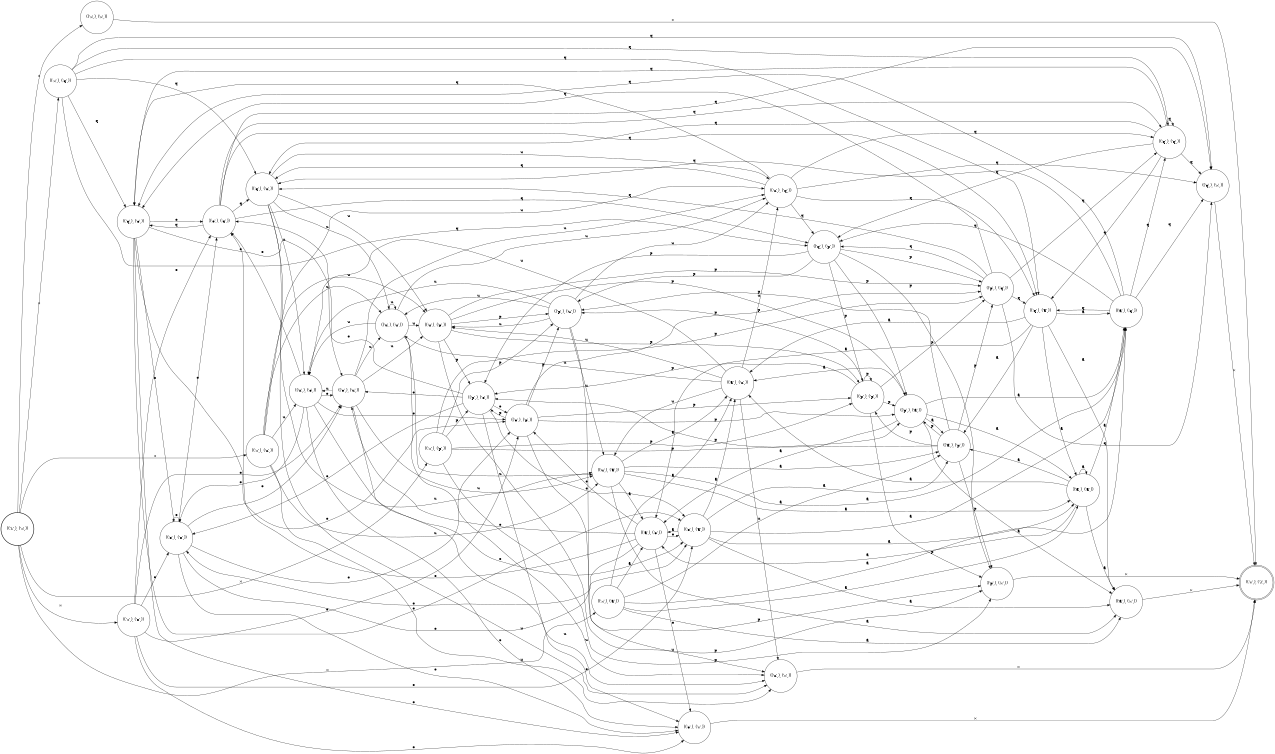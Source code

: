 digraph FST {
rankdir = LR;
size = "8.5,11";
center = 1;
orientation = Portrait;
ranksep = "0.4";
nodesep = "0.25";
0 [label = "(('λ',), ('⋊',))", shape = circle, style = bold, fontsize = 14]
	0 -> 1 [label = "⋊", fontsize = 14];
	0 -> 2 [label = "⋊", fontsize = 14];
	0 -> 3 [label = "⋊", fontsize = 14];
	0 -> 4 [label = "⋊", fontsize = 14];
	0 -> 5 [label = "⋊", fontsize = 14];
	0 -> 6 [label = "⋊", fontsize = 14];
1 [label = "(('⋊',), ('q',))", shape = circle, style = solid, fontsize = 14]
	1 -> 7 [label = "q", fontsize = 14];
	1 -> 8 [label = "q", fontsize = 14];
	1 -> 9 [label = "q", fontsize = 14];
	1 -> 10 [label = "q", fontsize = 14];
	1 -> 11 [label = "q", fontsize = 14];
	1 -> 12 [label = "q", fontsize = 14];
2 [label = "(('⋊',), ('a',))", shape = circle, style = solid, fontsize = 14]
	2 -> 13 [label = "a", fontsize = 14];
	2 -> 14 [label = "a", fontsize = 14];
	2 -> 15 [label = "a", fontsize = 14];
	2 -> 16 [label = "a", fontsize = 14];
	2 -> 17 [label = "a", fontsize = 14];
	2 -> 18 [label = "a", fontsize = 14];
3 [label = "(('⋊',), ('⋉',))", shape = circle, style = solid, fontsize = 14]
	3 -> 37 [label = "⋉", fontsize = 14];
4 [label = "(('⋊',), ('o',))", shape = circle, style = solid, fontsize = 14]
	4 -> 19 [label = "o", fontsize = 14];
	4 -> 20 [label = "o", fontsize = 14];
	4 -> 21 [label = "o", fontsize = 14];
	4 -> 22 [label = "o", fontsize = 14];
	4 -> 23 [label = "o", fontsize = 14];
	4 -> 24 [label = "o", fontsize = 14];
5 [label = "(('⋊',), ('p',))", shape = circle, style = solid, fontsize = 14]
	5 -> 25 [label = "p", fontsize = 14];
	5 -> 26 [label = "p", fontsize = 14];
	5 -> 27 [label = "p", fontsize = 14];
	5 -> 28 [label = "p", fontsize = 14];
	5 -> 29 [label = "p", fontsize = 14];
	5 -> 30 [label = "p", fontsize = 14];
6 [label = "(('⋊',), ('u',))", shape = circle, style = solid, fontsize = 14]
	6 -> 31 [label = "u", fontsize = 14];
	6 -> 32 [label = "u", fontsize = 14];
	6 -> 33 [label = "u", fontsize = 14];
	6 -> 34 [label = "u", fontsize = 14];
	6 -> 35 [label = "u", fontsize = 14];
	6 -> 36 [label = "u", fontsize = 14];
7 [label = "(('q',), ('⋉',))", shape = circle, style = solid, fontsize = 14]
	7 -> 37 [label = "⋉", fontsize = 14];
8 [label = "(('q',), ('o',))", shape = circle, style = solid, fontsize = 14]
	8 -> 19 [label = "o", fontsize = 14];
	8 -> 20 [label = "o", fontsize = 14];
	8 -> 21 [label = "o", fontsize = 14];
	8 -> 22 [label = "o", fontsize = 14];
	8 -> 23 [label = "o", fontsize = 14];
	8 -> 24 [label = "o", fontsize = 14];
9 [label = "(('q',), ('q',))", shape = circle, style = solid, fontsize = 14]
	9 -> 7 [label = "q", fontsize = 14];
	9 -> 8 [label = "q", fontsize = 14];
	9 -> 9 [label = "q", fontsize = 14];
	9 -> 10 [label = "q", fontsize = 14];
	9 -> 11 [label = "q", fontsize = 14];
	9 -> 12 [label = "q", fontsize = 14];
10 [label = "(('q',), ('a',))", shape = circle, style = solid, fontsize = 14]
	10 -> 13 [label = "a", fontsize = 14];
	10 -> 14 [label = "a", fontsize = 14];
	10 -> 15 [label = "a", fontsize = 14];
	10 -> 16 [label = "a", fontsize = 14];
	10 -> 17 [label = "a", fontsize = 14];
	10 -> 18 [label = "a", fontsize = 14];
11 [label = "(('q',), ('p',))", shape = circle, style = solid, fontsize = 14]
	11 -> 25 [label = "p", fontsize = 14];
	11 -> 26 [label = "p", fontsize = 14];
	11 -> 27 [label = "p", fontsize = 14];
	11 -> 28 [label = "p", fontsize = 14];
	11 -> 29 [label = "p", fontsize = 14];
	11 -> 30 [label = "p", fontsize = 14];
12 [label = "(('q',), ('u',))", shape = circle, style = solid, fontsize = 14]
	12 -> 31 [label = "u", fontsize = 14];
	12 -> 32 [label = "u", fontsize = 14];
	12 -> 33 [label = "u", fontsize = 14];
	12 -> 34 [label = "u", fontsize = 14];
	12 -> 35 [label = "u", fontsize = 14];
	12 -> 36 [label = "u", fontsize = 14];
13 [label = "(('a',), ('⋉',))", shape = circle, style = solid, fontsize = 14]
	13 -> 37 [label = "⋉", fontsize = 14];
14 [label = "(('a',), ('o',))", shape = circle, style = solid, fontsize = 14]
	14 -> 19 [label = "o", fontsize = 14];
	14 -> 20 [label = "o", fontsize = 14];
	14 -> 21 [label = "o", fontsize = 14];
	14 -> 22 [label = "o", fontsize = 14];
	14 -> 23 [label = "o", fontsize = 14];
	14 -> 24 [label = "o", fontsize = 14];
15 [label = "(('a',), ('q',))", shape = circle, style = solid, fontsize = 14]
	15 -> 7 [label = "q", fontsize = 14];
	15 -> 8 [label = "q", fontsize = 14];
	15 -> 9 [label = "q", fontsize = 14];
	15 -> 10 [label = "q", fontsize = 14];
	15 -> 11 [label = "q", fontsize = 14];
	15 -> 12 [label = "q", fontsize = 14];
16 [label = "(('a',), ('a',))", shape = circle, style = solid, fontsize = 14]
	16 -> 13 [label = "a", fontsize = 14];
	16 -> 14 [label = "a", fontsize = 14];
	16 -> 15 [label = "a", fontsize = 14];
	16 -> 16 [label = "a", fontsize = 14];
	16 -> 17 [label = "a", fontsize = 14];
	16 -> 18 [label = "a", fontsize = 14];
17 [label = "(('a',), ('p',))", shape = circle, style = solid, fontsize = 14]
	17 -> 25 [label = "p", fontsize = 14];
	17 -> 26 [label = "p", fontsize = 14];
	17 -> 27 [label = "p", fontsize = 14];
	17 -> 28 [label = "p", fontsize = 14];
	17 -> 29 [label = "p", fontsize = 14];
	17 -> 30 [label = "p", fontsize = 14];
18 [label = "(('a',), ('u',))", shape = circle, style = solid, fontsize = 14]
	18 -> 31 [label = "u", fontsize = 14];
	18 -> 32 [label = "u", fontsize = 14];
	18 -> 33 [label = "u", fontsize = 14];
	18 -> 34 [label = "u", fontsize = 14];
	18 -> 35 [label = "u", fontsize = 14];
	18 -> 36 [label = "u", fontsize = 14];
19 [label = "(('o',), ('⋉',))", shape = circle, style = solid, fontsize = 14]
	19 -> 37 [label = "⋉", fontsize = 14];
20 [label = "(('o',), ('o',))", shape = circle, style = solid, fontsize = 14]
	20 -> 19 [label = "o", fontsize = 14];
	20 -> 20 [label = "o", fontsize = 14];
	20 -> 21 [label = "o", fontsize = 14];
	20 -> 22 [label = "o", fontsize = 14];
	20 -> 23 [label = "o", fontsize = 14];
	20 -> 24 [label = "o", fontsize = 14];
21 [label = "(('o',), ('q',))", shape = circle, style = solid, fontsize = 14]
	21 -> 7 [label = "q", fontsize = 14];
	21 -> 8 [label = "q", fontsize = 14];
	21 -> 9 [label = "q", fontsize = 14];
	21 -> 10 [label = "q", fontsize = 14];
	21 -> 11 [label = "q", fontsize = 14];
	21 -> 12 [label = "q", fontsize = 14];
22 [label = "(('o',), ('a',))", shape = circle, style = solid, fontsize = 14]
	22 -> 13 [label = "a", fontsize = 14];
	22 -> 14 [label = "a", fontsize = 14];
	22 -> 15 [label = "a", fontsize = 14];
	22 -> 16 [label = "a", fontsize = 14];
	22 -> 17 [label = "a", fontsize = 14];
	22 -> 18 [label = "a", fontsize = 14];
23 [label = "(('o',), ('p',))", shape = circle, style = solid, fontsize = 14]
	23 -> 25 [label = "p", fontsize = 14];
	23 -> 26 [label = "p", fontsize = 14];
	23 -> 27 [label = "p", fontsize = 14];
	23 -> 28 [label = "p", fontsize = 14];
	23 -> 29 [label = "p", fontsize = 14];
	23 -> 30 [label = "p", fontsize = 14];
24 [label = "(('o',), ('u',))", shape = circle, style = solid, fontsize = 14]
	24 -> 31 [label = "u", fontsize = 14];
	24 -> 32 [label = "u", fontsize = 14];
	24 -> 33 [label = "u", fontsize = 14];
	24 -> 34 [label = "u", fontsize = 14];
	24 -> 35 [label = "u", fontsize = 14];
	24 -> 36 [label = "u", fontsize = 14];
25 [label = "(('p',), ('⋉',))", shape = circle, style = solid, fontsize = 14]
	25 -> 37 [label = "⋉", fontsize = 14];
26 [label = "(('p',), ('o',))", shape = circle, style = solid, fontsize = 14]
	26 -> 19 [label = "o", fontsize = 14];
	26 -> 20 [label = "o", fontsize = 14];
	26 -> 21 [label = "o", fontsize = 14];
	26 -> 22 [label = "o", fontsize = 14];
	26 -> 23 [label = "o", fontsize = 14];
	26 -> 24 [label = "o", fontsize = 14];
27 [label = "(('p',), ('q',))", shape = circle, style = solid, fontsize = 14]
	27 -> 7 [label = "q", fontsize = 14];
	27 -> 8 [label = "q", fontsize = 14];
	27 -> 9 [label = "q", fontsize = 14];
	27 -> 10 [label = "q", fontsize = 14];
	27 -> 11 [label = "q", fontsize = 14];
	27 -> 12 [label = "q", fontsize = 14];
28 [label = "(('p',), ('a',))", shape = circle, style = solid, fontsize = 14]
	28 -> 13 [label = "a", fontsize = 14];
	28 -> 14 [label = "a", fontsize = 14];
	28 -> 15 [label = "a", fontsize = 14];
	28 -> 16 [label = "a", fontsize = 14];
	28 -> 17 [label = "a", fontsize = 14];
	28 -> 18 [label = "a", fontsize = 14];
29 [label = "(('p',), ('p',))", shape = circle, style = solid, fontsize = 14]
	29 -> 25 [label = "p", fontsize = 14];
	29 -> 26 [label = "p", fontsize = 14];
	29 -> 27 [label = "p", fontsize = 14];
	29 -> 28 [label = "p", fontsize = 14];
	29 -> 29 [label = "p", fontsize = 14];
	29 -> 30 [label = "p", fontsize = 14];
30 [label = "(('p',), ('u',))", shape = circle, style = solid, fontsize = 14]
	30 -> 31 [label = "u", fontsize = 14];
	30 -> 32 [label = "u", fontsize = 14];
	30 -> 33 [label = "u", fontsize = 14];
	30 -> 34 [label = "u", fontsize = 14];
	30 -> 35 [label = "u", fontsize = 14];
	30 -> 36 [label = "u", fontsize = 14];
31 [label = "(('u',), ('⋉',))", shape = circle, style = solid, fontsize = 14]
	31 -> 37 [label = "⋉", fontsize = 14];
32 [label = "(('u',), ('o',))", shape = circle, style = solid, fontsize = 14]
	32 -> 19 [label = "o", fontsize = 14];
	32 -> 20 [label = "o", fontsize = 14];
	32 -> 21 [label = "o", fontsize = 14];
	32 -> 22 [label = "o", fontsize = 14];
	32 -> 23 [label = "o", fontsize = 14];
	32 -> 24 [label = "o", fontsize = 14];
33 [label = "(('u',), ('q',))", shape = circle, style = solid, fontsize = 14]
	33 -> 7 [label = "q", fontsize = 14];
	33 -> 8 [label = "q", fontsize = 14];
	33 -> 9 [label = "q", fontsize = 14];
	33 -> 10 [label = "q", fontsize = 14];
	33 -> 11 [label = "q", fontsize = 14];
	33 -> 12 [label = "q", fontsize = 14];
34 [label = "(('u',), ('a',))", shape = circle, style = solid, fontsize = 14]
	34 -> 13 [label = "a", fontsize = 14];
	34 -> 14 [label = "a", fontsize = 14];
	34 -> 15 [label = "a", fontsize = 14];
	34 -> 16 [label = "a", fontsize = 14];
	34 -> 17 [label = "a", fontsize = 14];
	34 -> 18 [label = "a", fontsize = 14];
35 [label = "(('u',), ('p',))", shape = circle, style = solid, fontsize = 14]
	35 -> 25 [label = "p", fontsize = 14];
	35 -> 26 [label = "p", fontsize = 14];
	35 -> 27 [label = "p", fontsize = 14];
	35 -> 28 [label = "p", fontsize = 14];
	35 -> 29 [label = "p", fontsize = 14];
	35 -> 30 [label = "p", fontsize = 14];
36 [label = "(('u',), ('u',))", shape = circle, style = solid, fontsize = 14]
	36 -> 31 [label = "u", fontsize = 14];
	36 -> 32 [label = "u", fontsize = 14];
	36 -> 33 [label = "u", fontsize = 14];
	36 -> 34 [label = "u", fontsize = 14];
	36 -> 35 [label = "u", fontsize = 14];
	36 -> 36 [label = "u", fontsize = 14];
37 [label = "(('⋉',), ('λ',))", shape = doublecircle, style = solid, fontsize = 14]
}
